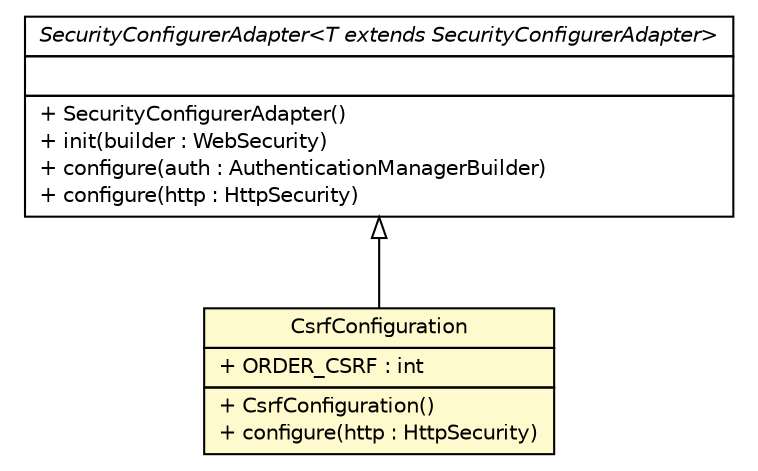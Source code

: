 #!/usr/local/bin/dot
#
# Class diagram 
# Generated by UMLGraph version R5_6-24-gf6e263 (http://www.umlgraph.org/)
#

digraph G {
	edge [fontname="Helvetica",fontsize=10,labelfontname="Helvetica",labelfontsize=10];
	node [fontname="Helvetica",fontsize=10,shape=plaintext];
	nodesep=0.25;
	ranksep=0.5;
	// cn.home1.oss.lib.security.starter.CsrfConfiguration
	c1848 [label=<<table title="cn.home1.oss.lib.security.starter.CsrfConfiguration" border="0" cellborder="1" cellspacing="0" cellpadding="2" port="p" bgcolor="lemonChiffon" href="./CsrfConfiguration.html">
		<tr><td><table border="0" cellspacing="0" cellpadding="1">
<tr><td align="center" balign="center"> CsrfConfiguration </td></tr>
		</table></td></tr>
		<tr><td><table border="0" cellspacing="0" cellpadding="1">
<tr><td align="left" balign="left"> + ORDER_CSRF : int </td></tr>
		</table></td></tr>
		<tr><td><table border="0" cellspacing="0" cellpadding="1">
<tr><td align="left" balign="left"> + CsrfConfiguration() </td></tr>
<tr><td align="left" balign="left"> + configure(http : HttpSecurity) </td></tr>
		</table></td></tr>
		</table>>, URL="./CsrfConfiguration.html", fontname="Helvetica", fontcolor="black", fontsize=10.0];
	// cn.home1.oss.lib.security.starter.SecurityConfigurerAdapter<T extends cn.home1.oss.lib.security.starter.SecurityConfigurerAdapter>
	c1853 [label=<<table title="cn.home1.oss.lib.security.starter.SecurityConfigurerAdapter" border="0" cellborder="1" cellspacing="0" cellpadding="2" port="p" href="./SecurityConfigurerAdapter.html">
		<tr><td><table border="0" cellspacing="0" cellpadding="1">
<tr><td align="center" balign="center"><font face="Helvetica-Oblique"> SecurityConfigurerAdapter&lt;T extends SecurityConfigurerAdapter&gt; </font></td></tr>
		</table></td></tr>
		<tr><td><table border="0" cellspacing="0" cellpadding="1">
<tr><td align="left" balign="left">  </td></tr>
		</table></td></tr>
		<tr><td><table border="0" cellspacing="0" cellpadding="1">
<tr><td align="left" balign="left"> + SecurityConfigurerAdapter() </td></tr>
<tr><td align="left" balign="left"> + init(builder : WebSecurity) </td></tr>
<tr><td align="left" balign="left"> + configure(auth : AuthenticationManagerBuilder) </td></tr>
<tr><td align="left" balign="left"> + configure(http : HttpSecurity) </td></tr>
		</table></td></tr>
		</table>>, URL="./SecurityConfigurerAdapter.html", fontname="Helvetica", fontcolor="black", fontsize=10.0];
	//cn.home1.oss.lib.security.starter.CsrfConfiguration extends cn.home1.oss.lib.security.starter.SecurityConfigurerAdapter<cn.home1.oss.lib.security.starter.CsrfConfiguration>
	c1853:p -> c1848:p [dir=back,arrowtail=empty];
}

